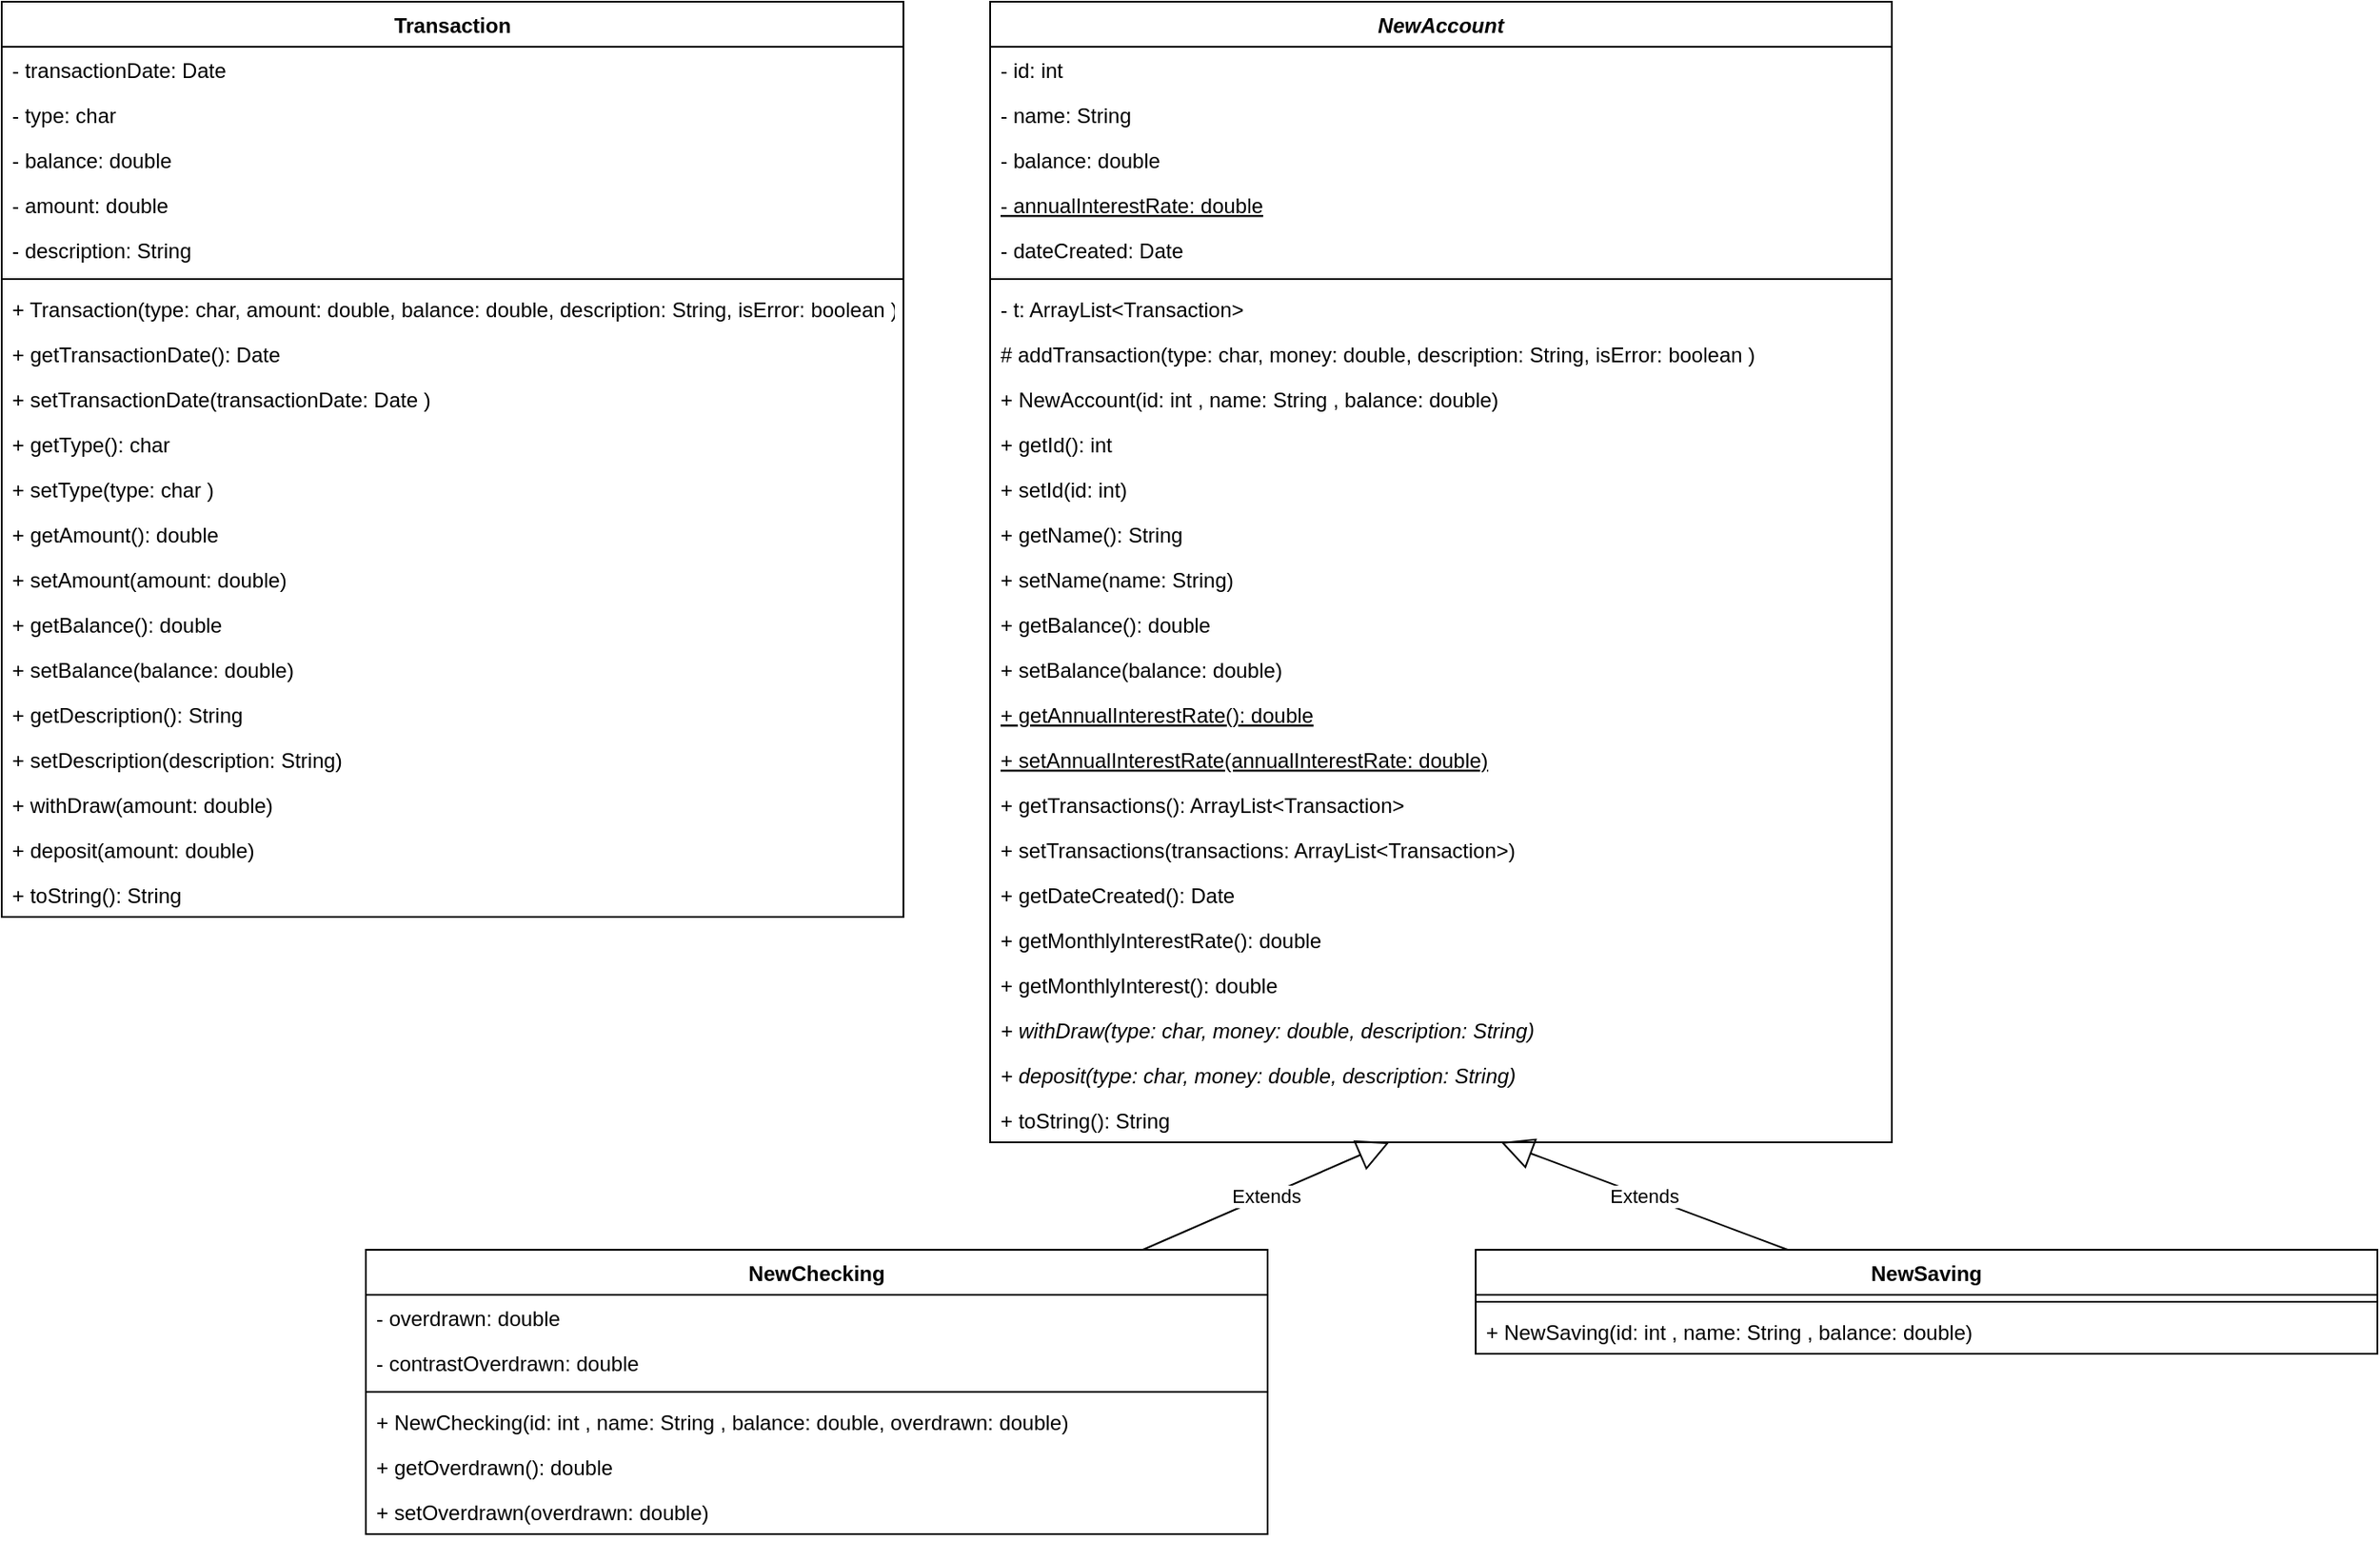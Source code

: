 <mxfile version="12.9.14" type="device"><diagram id="DhkMRpKz_tjohblnNeJo" name="第 1 页"><mxGraphModel dx="2072" dy="909" grid="1" gridSize="10" guides="1" tooltips="1" connect="1" arrows="1" fold="1" page="1" pageScale="1" pageWidth="827" pageHeight="1169" math="0" shadow="0"><root><mxCell id="0"/><mxCell id="1" parent="0"/><mxCell id="9SctzCYWXSorSwmbY0N8-1" value="Transaction" style="swimlane;fontStyle=1;align=center;verticalAlign=top;childLayout=stackLayout;horizontal=1;startSize=26;horizontalStack=0;resizeParent=1;resizeParentMax=0;resizeLast=0;collapsible=1;marginBottom=0;" vertex="1" parent="1"><mxGeometry x="30" y="200" width="520" height="528" as="geometry"/></mxCell><mxCell id="9SctzCYWXSorSwmbY0N8-2" value="- transactionDate: Date" style="text;strokeColor=none;fillColor=none;align=left;verticalAlign=top;spacingLeft=4;spacingRight=4;overflow=hidden;rotatable=0;points=[[0,0.5],[1,0.5]];portConstraint=eastwest;" vertex="1" parent="9SctzCYWXSorSwmbY0N8-1"><mxGeometry y="26" width="520" height="26" as="geometry"/></mxCell><mxCell id="9SctzCYWXSorSwmbY0N8-5" value="- type: char" style="text;strokeColor=none;fillColor=none;align=left;verticalAlign=top;spacingLeft=4;spacingRight=4;overflow=hidden;rotatable=0;points=[[0,0.5],[1,0.5]];portConstraint=eastwest;" vertex="1" parent="9SctzCYWXSorSwmbY0N8-1"><mxGeometry y="52" width="520" height="26" as="geometry"/></mxCell><mxCell id="9SctzCYWXSorSwmbY0N8-7" value="- balance: double" style="text;strokeColor=none;fillColor=none;align=left;verticalAlign=top;spacingLeft=4;spacingRight=4;overflow=hidden;rotatable=0;points=[[0,0.5],[1,0.5]];portConstraint=eastwest;" vertex="1" parent="9SctzCYWXSorSwmbY0N8-1"><mxGeometry y="78" width="520" height="26" as="geometry"/></mxCell><mxCell id="9SctzCYWXSorSwmbY0N8-8" value="- amount: double" style="text;strokeColor=none;fillColor=none;align=left;verticalAlign=top;spacingLeft=4;spacingRight=4;overflow=hidden;rotatable=0;points=[[0,0.5],[1,0.5]];portConstraint=eastwest;" vertex="1" parent="9SctzCYWXSorSwmbY0N8-1"><mxGeometry y="104" width="520" height="26" as="geometry"/></mxCell><mxCell id="9SctzCYWXSorSwmbY0N8-9" value="- description: String" style="text;strokeColor=none;fillColor=none;align=left;verticalAlign=top;spacingLeft=4;spacingRight=4;overflow=hidden;rotatable=0;points=[[0,0.5],[1,0.5]];portConstraint=eastwest;" vertex="1" parent="9SctzCYWXSorSwmbY0N8-1"><mxGeometry y="130" width="520" height="26" as="geometry"/></mxCell><mxCell id="9SctzCYWXSorSwmbY0N8-3" value="" style="line;strokeWidth=1;fillColor=none;align=left;verticalAlign=middle;spacingTop=-1;spacingLeft=3;spacingRight=3;rotatable=0;labelPosition=right;points=[];portConstraint=eastwest;" vertex="1" parent="9SctzCYWXSorSwmbY0N8-1"><mxGeometry y="156" width="520" height="8" as="geometry"/></mxCell><mxCell id="9SctzCYWXSorSwmbY0N8-4" value="+ Transaction(type: char, amount: double, balance: double, description: String, isError: boolean )" style="text;strokeColor=none;fillColor=none;align=left;verticalAlign=top;spacingLeft=4;spacingRight=4;overflow=hidden;rotatable=0;points=[[0,0.5],[1,0.5]];portConstraint=eastwest;" vertex="1" parent="9SctzCYWXSorSwmbY0N8-1"><mxGeometry y="164" width="520" height="26" as="geometry"/></mxCell><mxCell id="9SctzCYWXSorSwmbY0N8-10" value="+ getTransactionDate(): Date" style="text;strokeColor=none;fillColor=none;align=left;verticalAlign=top;spacingLeft=4;spacingRight=4;overflow=hidden;rotatable=0;points=[[0,0.5],[1,0.5]];portConstraint=eastwest;" vertex="1" parent="9SctzCYWXSorSwmbY0N8-1"><mxGeometry y="190" width="520" height="26" as="geometry"/></mxCell><mxCell id="9SctzCYWXSorSwmbY0N8-11" value="+ setTransactionDate(transactionDate: Date )" style="text;strokeColor=none;fillColor=none;align=left;verticalAlign=top;spacingLeft=4;spacingRight=4;overflow=hidden;rotatable=0;points=[[0,0.5],[1,0.5]];portConstraint=eastwest;" vertex="1" parent="9SctzCYWXSorSwmbY0N8-1"><mxGeometry y="216" width="520" height="26" as="geometry"/></mxCell><mxCell id="9SctzCYWXSorSwmbY0N8-12" value="+ getType(): char" style="text;strokeColor=none;fillColor=none;align=left;verticalAlign=top;spacingLeft=4;spacingRight=4;overflow=hidden;rotatable=0;points=[[0,0.5],[1,0.5]];portConstraint=eastwest;" vertex="1" parent="9SctzCYWXSorSwmbY0N8-1"><mxGeometry y="242" width="520" height="26" as="geometry"/></mxCell><mxCell id="9SctzCYWXSorSwmbY0N8-14" value="+ setType(type: char )" style="text;strokeColor=none;fillColor=none;align=left;verticalAlign=top;spacingLeft=4;spacingRight=4;overflow=hidden;rotatable=0;points=[[0,0.5],[1,0.5]];portConstraint=eastwest;" vertex="1" parent="9SctzCYWXSorSwmbY0N8-1"><mxGeometry y="268" width="520" height="26" as="geometry"/></mxCell><mxCell id="9SctzCYWXSorSwmbY0N8-15" value="+ getAmount(): double" style="text;strokeColor=none;fillColor=none;align=left;verticalAlign=top;spacingLeft=4;spacingRight=4;overflow=hidden;rotatable=0;points=[[0,0.5],[1,0.5]];portConstraint=eastwest;" vertex="1" parent="9SctzCYWXSorSwmbY0N8-1"><mxGeometry y="294" width="520" height="26" as="geometry"/></mxCell><mxCell id="9SctzCYWXSorSwmbY0N8-16" value="+ setAmount(amount: double)" style="text;strokeColor=none;fillColor=none;align=left;verticalAlign=top;spacingLeft=4;spacingRight=4;overflow=hidden;rotatable=0;points=[[0,0.5],[1,0.5]];portConstraint=eastwest;" vertex="1" parent="9SctzCYWXSorSwmbY0N8-1"><mxGeometry y="320" width="520" height="26" as="geometry"/></mxCell><mxCell id="9SctzCYWXSorSwmbY0N8-17" value="+ getBalance(): double" style="text;strokeColor=none;fillColor=none;align=left;verticalAlign=top;spacingLeft=4;spacingRight=4;overflow=hidden;rotatable=0;points=[[0,0.5],[1,0.5]];portConstraint=eastwest;" vertex="1" parent="9SctzCYWXSorSwmbY0N8-1"><mxGeometry y="346" width="520" height="26" as="geometry"/></mxCell><mxCell id="9SctzCYWXSorSwmbY0N8-18" value="+ setBalance(balance: double)" style="text;strokeColor=none;fillColor=none;align=left;verticalAlign=top;spacingLeft=4;spacingRight=4;overflow=hidden;rotatable=0;points=[[0,0.5],[1,0.5]];portConstraint=eastwest;" vertex="1" parent="9SctzCYWXSorSwmbY0N8-1"><mxGeometry y="372" width="520" height="26" as="geometry"/></mxCell><mxCell id="9SctzCYWXSorSwmbY0N8-19" value="+ getDescription(): String" style="text;strokeColor=none;fillColor=none;align=left;verticalAlign=top;spacingLeft=4;spacingRight=4;overflow=hidden;rotatable=0;points=[[0,0.5],[1,0.5]];portConstraint=eastwest;" vertex="1" parent="9SctzCYWXSorSwmbY0N8-1"><mxGeometry y="398" width="520" height="26" as="geometry"/></mxCell><mxCell id="9SctzCYWXSorSwmbY0N8-20" value="+ setDescription(description: String)" style="text;strokeColor=none;fillColor=none;align=left;verticalAlign=top;spacingLeft=4;spacingRight=4;overflow=hidden;rotatable=0;points=[[0,0.5],[1,0.5]];portConstraint=eastwest;" vertex="1" parent="9SctzCYWXSorSwmbY0N8-1"><mxGeometry y="424" width="520" height="26" as="geometry"/></mxCell><mxCell id="9SctzCYWXSorSwmbY0N8-21" value="+ withDraw(amount: double)" style="text;strokeColor=none;fillColor=none;align=left;verticalAlign=top;spacingLeft=4;spacingRight=4;overflow=hidden;rotatable=0;points=[[0,0.5],[1,0.5]];portConstraint=eastwest;" vertex="1" parent="9SctzCYWXSorSwmbY0N8-1"><mxGeometry y="450" width="520" height="26" as="geometry"/></mxCell><mxCell id="9SctzCYWXSorSwmbY0N8-22" value="+ deposit(amount: double)" style="text;strokeColor=none;fillColor=none;align=left;verticalAlign=top;spacingLeft=4;spacingRight=4;overflow=hidden;rotatable=0;points=[[0,0.5],[1,0.5]];portConstraint=eastwest;" vertex="1" parent="9SctzCYWXSorSwmbY0N8-1"><mxGeometry y="476" width="520" height="26" as="geometry"/></mxCell><mxCell id="9SctzCYWXSorSwmbY0N8-23" value="+ toString(): String" style="text;strokeColor=none;fillColor=none;align=left;verticalAlign=top;spacingLeft=4;spacingRight=4;overflow=hidden;rotatable=0;points=[[0,0.5],[1,0.5]];portConstraint=eastwest;" vertex="1" parent="9SctzCYWXSorSwmbY0N8-1"><mxGeometry y="502" width="520" height="26" as="geometry"/></mxCell><mxCell id="9SctzCYWXSorSwmbY0N8-24" value="NewAccount" style="swimlane;fontStyle=3;align=center;verticalAlign=top;childLayout=stackLayout;horizontal=1;startSize=26;horizontalStack=0;resizeParent=1;resizeParentMax=0;resizeLast=0;collapsible=1;marginBottom=0;" vertex="1" parent="1"><mxGeometry x="600" y="200" width="520" height="658" as="geometry"/></mxCell><mxCell id="9SctzCYWXSorSwmbY0N8-25" value="- id: int" style="text;strokeColor=none;fillColor=none;align=left;verticalAlign=top;spacingLeft=4;spacingRight=4;overflow=hidden;rotatable=0;points=[[0,0.5],[1,0.5]];portConstraint=eastwest;" vertex="1" parent="9SctzCYWXSorSwmbY0N8-24"><mxGeometry y="26" width="520" height="26" as="geometry"/></mxCell><mxCell id="9SctzCYWXSorSwmbY0N8-26" value="- name: String" style="text;strokeColor=none;fillColor=none;align=left;verticalAlign=top;spacingLeft=4;spacingRight=4;overflow=hidden;rotatable=0;points=[[0,0.5],[1,0.5]];portConstraint=eastwest;" vertex="1" parent="9SctzCYWXSorSwmbY0N8-24"><mxGeometry y="52" width="520" height="26" as="geometry"/></mxCell><mxCell id="9SctzCYWXSorSwmbY0N8-27" value="- balance: double" style="text;strokeColor=none;fillColor=none;align=left;verticalAlign=top;spacingLeft=4;spacingRight=4;overflow=hidden;rotatable=0;points=[[0,0.5],[1,0.5]];portConstraint=eastwest;" vertex="1" parent="9SctzCYWXSorSwmbY0N8-24"><mxGeometry y="78" width="520" height="26" as="geometry"/></mxCell><mxCell id="9SctzCYWXSorSwmbY0N8-28" value="- annualInterestRate: double" style="text;strokeColor=none;fillColor=none;align=left;verticalAlign=top;spacingLeft=4;spacingRight=4;overflow=hidden;rotatable=0;points=[[0,0.5],[1,0.5]];portConstraint=eastwest;fontStyle=4" vertex="1" parent="9SctzCYWXSorSwmbY0N8-24"><mxGeometry y="104" width="520" height="26" as="geometry"/></mxCell><mxCell id="9SctzCYWXSorSwmbY0N8-29" value="- dateCreated: Date" style="text;strokeColor=none;fillColor=none;align=left;verticalAlign=top;spacingLeft=4;spacingRight=4;overflow=hidden;rotatable=0;points=[[0,0.5],[1,0.5]];portConstraint=eastwest;" vertex="1" parent="9SctzCYWXSorSwmbY0N8-24"><mxGeometry y="130" width="520" height="26" as="geometry"/></mxCell><mxCell id="9SctzCYWXSorSwmbY0N8-30" value="" style="line;strokeWidth=1;fillColor=none;align=left;verticalAlign=middle;spacingTop=-1;spacingLeft=3;spacingRight=3;rotatable=0;labelPosition=right;points=[];portConstraint=eastwest;" vertex="1" parent="9SctzCYWXSorSwmbY0N8-24"><mxGeometry y="156" width="520" height="8" as="geometry"/></mxCell><mxCell id="9SctzCYWXSorSwmbY0N8-45" value="- t: ArrayList&lt;Transaction&gt;" style="text;strokeColor=none;fillColor=none;align=left;verticalAlign=top;spacingLeft=4;spacingRight=4;overflow=hidden;rotatable=0;points=[[0,0.5],[1,0.5]];portConstraint=eastwest;" vertex="1" parent="9SctzCYWXSorSwmbY0N8-24"><mxGeometry y="164" width="520" height="26" as="geometry"/></mxCell><mxCell id="9SctzCYWXSorSwmbY0N8-31" value="# addTransaction(type: char, money: double, description: String, isError: boolean )" style="text;strokeColor=none;fillColor=none;align=left;verticalAlign=top;spacingLeft=4;spacingRight=4;overflow=hidden;rotatable=0;points=[[0,0.5],[1,0.5]];portConstraint=eastwest;" vertex="1" parent="9SctzCYWXSorSwmbY0N8-24"><mxGeometry y="190" width="520" height="26" as="geometry"/></mxCell><mxCell id="9SctzCYWXSorSwmbY0N8-46" value="+ NewAccount(id: int , name: String , balance: double)" style="text;strokeColor=none;fillColor=none;align=left;verticalAlign=top;spacingLeft=4;spacingRight=4;overflow=hidden;rotatable=0;points=[[0,0.5],[1,0.5]];portConstraint=eastwest;" vertex="1" parent="9SctzCYWXSorSwmbY0N8-24"><mxGeometry y="216" width="520" height="26" as="geometry"/></mxCell><mxCell id="9SctzCYWXSorSwmbY0N8-34" value="+ getId(): int" style="text;strokeColor=none;fillColor=none;align=left;verticalAlign=top;spacingLeft=4;spacingRight=4;overflow=hidden;rotatable=0;points=[[0,0.5],[1,0.5]];portConstraint=eastwest;" vertex="1" parent="9SctzCYWXSorSwmbY0N8-24"><mxGeometry y="242" width="520" height="26" as="geometry"/></mxCell><mxCell id="9SctzCYWXSorSwmbY0N8-35" value="+ setId(id: int)" style="text;strokeColor=none;fillColor=none;align=left;verticalAlign=top;spacingLeft=4;spacingRight=4;overflow=hidden;rotatable=0;points=[[0,0.5],[1,0.5]];portConstraint=eastwest;" vertex="1" parent="9SctzCYWXSorSwmbY0N8-24"><mxGeometry y="268" width="520" height="26" as="geometry"/></mxCell><mxCell id="9SctzCYWXSorSwmbY0N8-40" value="+ getName(): String" style="text;strokeColor=none;fillColor=none;align=left;verticalAlign=top;spacingLeft=4;spacingRight=4;overflow=hidden;rotatable=0;points=[[0,0.5],[1,0.5]];portConstraint=eastwest;" vertex="1" parent="9SctzCYWXSorSwmbY0N8-24"><mxGeometry y="294" width="520" height="26" as="geometry"/></mxCell><mxCell id="9SctzCYWXSorSwmbY0N8-41" value="+ setName(name: String)" style="text;strokeColor=none;fillColor=none;align=left;verticalAlign=top;spacingLeft=4;spacingRight=4;overflow=hidden;rotatable=0;points=[[0,0.5],[1,0.5]];portConstraint=eastwest;" vertex="1" parent="9SctzCYWXSorSwmbY0N8-24"><mxGeometry y="320" width="520" height="26" as="geometry"/></mxCell><mxCell id="9SctzCYWXSorSwmbY0N8-38" value="+ getBalance(): double" style="text;strokeColor=none;fillColor=none;align=left;verticalAlign=top;spacingLeft=4;spacingRight=4;overflow=hidden;rotatable=0;points=[[0,0.5],[1,0.5]];portConstraint=eastwest;" vertex="1" parent="9SctzCYWXSorSwmbY0N8-24"><mxGeometry y="346" width="520" height="26" as="geometry"/></mxCell><mxCell id="9SctzCYWXSorSwmbY0N8-39" value="+ setBalance(balance: double)" style="text;strokeColor=none;fillColor=none;align=left;verticalAlign=top;spacingLeft=4;spacingRight=4;overflow=hidden;rotatable=0;points=[[0,0.5],[1,0.5]];portConstraint=eastwest;" vertex="1" parent="9SctzCYWXSorSwmbY0N8-24"><mxGeometry y="372" width="520" height="26" as="geometry"/></mxCell><mxCell id="9SctzCYWXSorSwmbY0N8-36" value="+ getAnnualInterestRate(): double" style="text;strokeColor=none;fillColor=none;align=left;verticalAlign=top;spacingLeft=4;spacingRight=4;overflow=hidden;rotatable=0;points=[[0,0.5],[1,0.5]];portConstraint=eastwest;fontStyle=4" vertex="1" parent="9SctzCYWXSorSwmbY0N8-24"><mxGeometry y="398" width="520" height="26" as="geometry"/></mxCell><mxCell id="9SctzCYWXSorSwmbY0N8-37" value="+ setAnnualInterestRate(annualInterestRate: double)" style="text;strokeColor=none;fillColor=none;align=left;verticalAlign=top;spacingLeft=4;spacingRight=4;overflow=hidden;rotatable=0;points=[[0,0.5],[1,0.5]];portConstraint=eastwest;fontStyle=4" vertex="1" parent="9SctzCYWXSorSwmbY0N8-24"><mxGeometry y="424" width="520" height="26" as="geometry"/></mxCell><mxCell id="9SctzCYWXSorSwmbY0N8-47" value="+ getTransactions(): ArrayList&lt;Transaction&gt;" style="text;strokeColor=none;fillColor=none;align=left;verticalAlign=top;spacingLeft=4;spacingRight=4;overflow=hidden;rotatable=0;points=[[0,0.5],[1,0.5]];portConstraint=eastwest;" vertex="1" parent="9SctzCYWXSorSwmbY0N8-24"><mxGeometry y="450" width="520" height="26" as="geometry"/></mxCell><mxCell id="9SctzCYWXSorSwmbY0N8-48" value="+ setTransactions(transactions: ArrayList&lt;Transaction&gt;)" style="text;strokeColor=none;fillColor=none;align=left;verticalAlign=top;spacingLeft=4;spacingRight=4;overflow=hidden;rotatable=0;points=[[0,0.5],[1,0.5]];portConstraint=eastwest;" vertex="1" parent="9SctzCYWXSorSwmbY0N8-24"><mxGeometry y="476" width="520" height="26" as="geometry"/></mxCell><mxCell id="9SctzCYWXSorSwmbY0N8-32" value="+ getDateCreated(): Date" style="text;strokeColor=none;fillColor=none;align=left;verticalAlign=top;spacingLeft=4;spacingRight=4;overflow=hidden;rotatable=0;points=[[0,0.5],[1,0.5]];portConstraint=eastwest;" vertex="1" parent="9SctzCYWXSorSwmbY0N8-24"><mxGeometry y="502" width="520" height="26" as="geometry"/></mxCell><mxCell id="9SctzCYWXSorSwmbY0N8-49" value="+ getMonthlyInterestRate(): double" style="text;strokeColor=none;fillColor=none;align=left;verticalAlign=top;spacingLeft=4;spacingRight=4;overflow=hidden;rotatable=0;points=[[0,0.5],[1,0.5]];portConstraint=eastwest;" vertex="1" parent="9SctzCYWXSorSwmbY0N8-24"><mxGeometry y="528" width="520" height="26" as="geometry"/></mxCell><mxCell id="9SctzCYWXSorSwmbY0N8-50" value="+ getMonthlyInterest(): double" style="text;strokeColor=none;fillColor=none;align=left;verticalAlign=top;spacingLeft=4;spacingRight=4;overflow=hidden;rotatable=0;points=[[0,0.5],[1,0.5]];portConstraint=eastwest;" vertex="1" parent="9SctzCYWXSorSwmbY0N8-24"><mxGeometry y="554" width="520" height="26" as="geometry"/></mxCell><mxCell id="9SctzCYWXSorSwmbY0N8-42" value="+ withDraw(type: char, money: double, description: String)" style="text;strokeColor=none;fillColor=none;align=left;verticalAlign=top;spacingLeft=4;spacingRight=4;overflow=hidden;rotatable=0;points=[[0,0.5],[1,0.5]];portConstraint=eastwest;fontStyle=2" vertex="1" parent="9SctzCYWXSorSwmbY0N8-24"><mxGeometry y="580" width="520" height="26" as="geometry"/></mxCell><mxCell id="9SctzCYWXSorSwmbY0N8-43" value="+ deposit(type: char, money: double, description: String)" style="text;strokeColor=none;fillColor=none;align=left;verticalAlign=top;spacingLeft=4;spacingRight=4;overflow=hidden;rotatable=0;points=[[0,0.5],[1,0.5]];portConstraint=eastwest;fontStyle=2" vertex="1" parent="9SctzCYWXSorSwmbY0N8-24"><mxGeometry y="606" width="520" height="26" as="geometry"/></mxCell><mxCell id="9SctzCYWXSorSwmbY0N8-44" value="+ toString(): String" style="text;strokeColor=none;fillColor=none;align=left;verticalAlign=top;spacingLeft=4;spacingRight=4;overflow=hidden;rotatable=0;points=[[0,0.5],[1,0.5]];portConstraint=eastwest;" vertex="1" parent="9SctzCYWXSorSwmbY0N8-24"><mxGeometry y="632" width="520" height="26" as="geometry"/></mxCell><mxCell id="9SctzCYWXSorSwmbY0N8-78" value="NewSaving" style="swimlane;fontStyle=1;align=center;verticalAlign=top;childLayout=stackLayout;horizontal=1;startSize=26;horizontalStack=0;resizeParent=1;resizeParentMax=0;resizeLast=0;collapsible=1;marginBottom=0;" vertex="1" parent="1"><mxGeometry x="880" y="920" width="520" height="60" as="geometry"/></mxCell><mxCell id="9SctzCYWXSorSwmbY0N8-81" value="" style="line;strokeWidth=1;fillColor=none;align=left;verticalAlign=middle;spacingTop=-1;spacingLeft=3;spacingRight=3;rotatable=0;labelPosition=right;points=[];portConstraint=eastwest;" vertex="1" parent="9SctzCYWXSorSwmbY0N8-78"><mxGeometry y="26" width="520" height="8" as="geometry"/></mxCell><mxCell id="9SctzCYWXSorSwmbY0N8-82" value="+ NewSaving(id: int , name: String , balance: double)" style="text;strokeColor=none;fillColor=none;align=left;verticalAlign=top;spacingLeft=4;spacingRight=4;overflow=hidden;rotatable=0;points=[[0,0.5],[1,0.5]];portConstraint=eastwest;" vertex="1" parent="9SctzCYWXSorSwmbY0N8-78"><mxGeometry y="34" width="520" height="26" as="geometry"/></mxCell><mxCell id="9SctzCYWXSorSwmbY0N8-51" value="NewChecking" style="swimlane;fontStyle=1;align=center;verticalAlign=top;childLayout=stackLayout;horizontal=1;startSize=26;horizontalStack=0;resizeParent=1;resizeParentMax=0;resizeLast=0;collapsible=1;marginBottom=0;" vertex="1" parent="1"><mxGeometry x="240" y="920" width="520" height="164" as="geometry"/></mxCell><mxCell id="9SctzCYWXSorSwmbY0N8-54" value="- overdrawn: double" style="text;strokeColor=none;fillColor=none;align=left;verticalAlign=top;spacingLeft=4;spacingRight=4;overflow=hidden;rotatable=0;points=[[0,0.5],[1,0.5]];portConstraint=eastwest;" vertex="1" parent="9SctzCYWXSorSwmbY0N8-51"><mxGeometry y="26" width="520" height="26" as="geometry"/></mxCell><mxCell id="9SctzCYWXSorSwmbY0N8-77" value="- contrastOverdrawn: double" style="text;strokeColor=none;fillColor=none;align=left;verticalAlign=top;spacingLeft=4;spacingRight=4;overflow=hidden;rotatable=0;points=[[0,0.5],[1,0.5]];portConstraint=eastwest;" vertex="1" parent="9SctzCYWXSorSwmbY0N8-51"><mxGeometry y="52" width="520" height="26" as="geometry"/></mxCell><mxCell id="9SctzCYWXSorSwmbY0N8-57" value="" style="line;strokeWidth=1;fillColor=none;align=left;verticalAlign=middle;spacingTop=-1;spacingLeft=3;spacingRight=3;rotatable=0;labelPosition=right;points=[];portConstraint=eastwest;" vertex="1" parent="9SctzCYWXSorSwmbY0N8-51"><mxGeometry y="78" width="520" height="8" as="geometry"/></mxCell><mxCell id="9SctzCYWXSorSwmbY0N8-60" value="+ NewChecking(id: int , name: String , balance: double, overdrawn: double)" style="text;strokeColor=none;fillColor=none;align=left;verticalAlign=top;spacingLeft=4;spacingRight=4;overflow=hidden;rotatable=0;points=[[0,0.5],[1,0.5]];portConstraint=eastwest;" vertex="1" parent="9SctzCYWXSorSwmbY0N8-51"><mxGeometry y="86" width="520" height="26" as="geometry"/></mxCell><mxCell id="9SctzCYWXSorSwmbY0N8-65" value="+ getOverdrawn(): double" style="text;strokeColor=none;fillColor=none;align=left;verticalAlign=top;spacingLeft=4;spacingRight=4;overflow=hidden;rotatable=0;points=[[0,0.5],[1,0.5]];portConstraint=eastwest;" vertex="1" parent="9SctzCYWXSorSwmbY0N8-51"><mxGeometry y="112" width="520" height="26" as="geometry"/></mxCell><mxCell id="9SctzCYWXSorSwmbY0N8-66" value="+ setOverdrawn(overdrawn: double)" style="text;strokeColor=none;fillColor=none;align=left;verticalAlign=top;spacingLeft=4;spacingRight=4;overflow=hidden;rotatable=0;points=[[0,0.5],[1,0.5]];portConstraint=eastwest;" vertex="1" parent="9SctzCYWXSorSwmbY0N8-51"><mxGeometry y="138" width="520" height="26" as="geometry"/></mxCell><mxCell id="9SctzCYWXSorSwmbY0N8-85" value="Extends" style="endArrow=block;endSize=16;endFill=0;html=1;" edge="1" parent="1" source="9SctzCYWXSorSwmbY0N8-51" target="9SctzCYWXSorSwmbY0N8-44"><mxGeometry width="160" relative="1" as="geometry"><mxPoint x="500" y="760" as="sourcePoint"/><mxPoint x="500" y="760" as="targetPoint"/></mxGeometry></mxCell><mxCell id="9SctzCYWXSorSwmbY0N8-86" value="Extends" style="endArrow=block;endSize=16;endFill=0;html=1;" edge="1" parent="1" source="9SctzCYWXSorSwmbY0N8-78" target="9SctzCYWXSorSwmbY0N8-44"><mxGeometry width="160" relative="1" as="geometry"><mxPoint x="1140" y="760" as="sourcePoint"/><mxPoint x="1140" y="760" as="targetPoint"/></mxGeometry></mxCell></root></mxGraphModel></diagram></mxfile>
